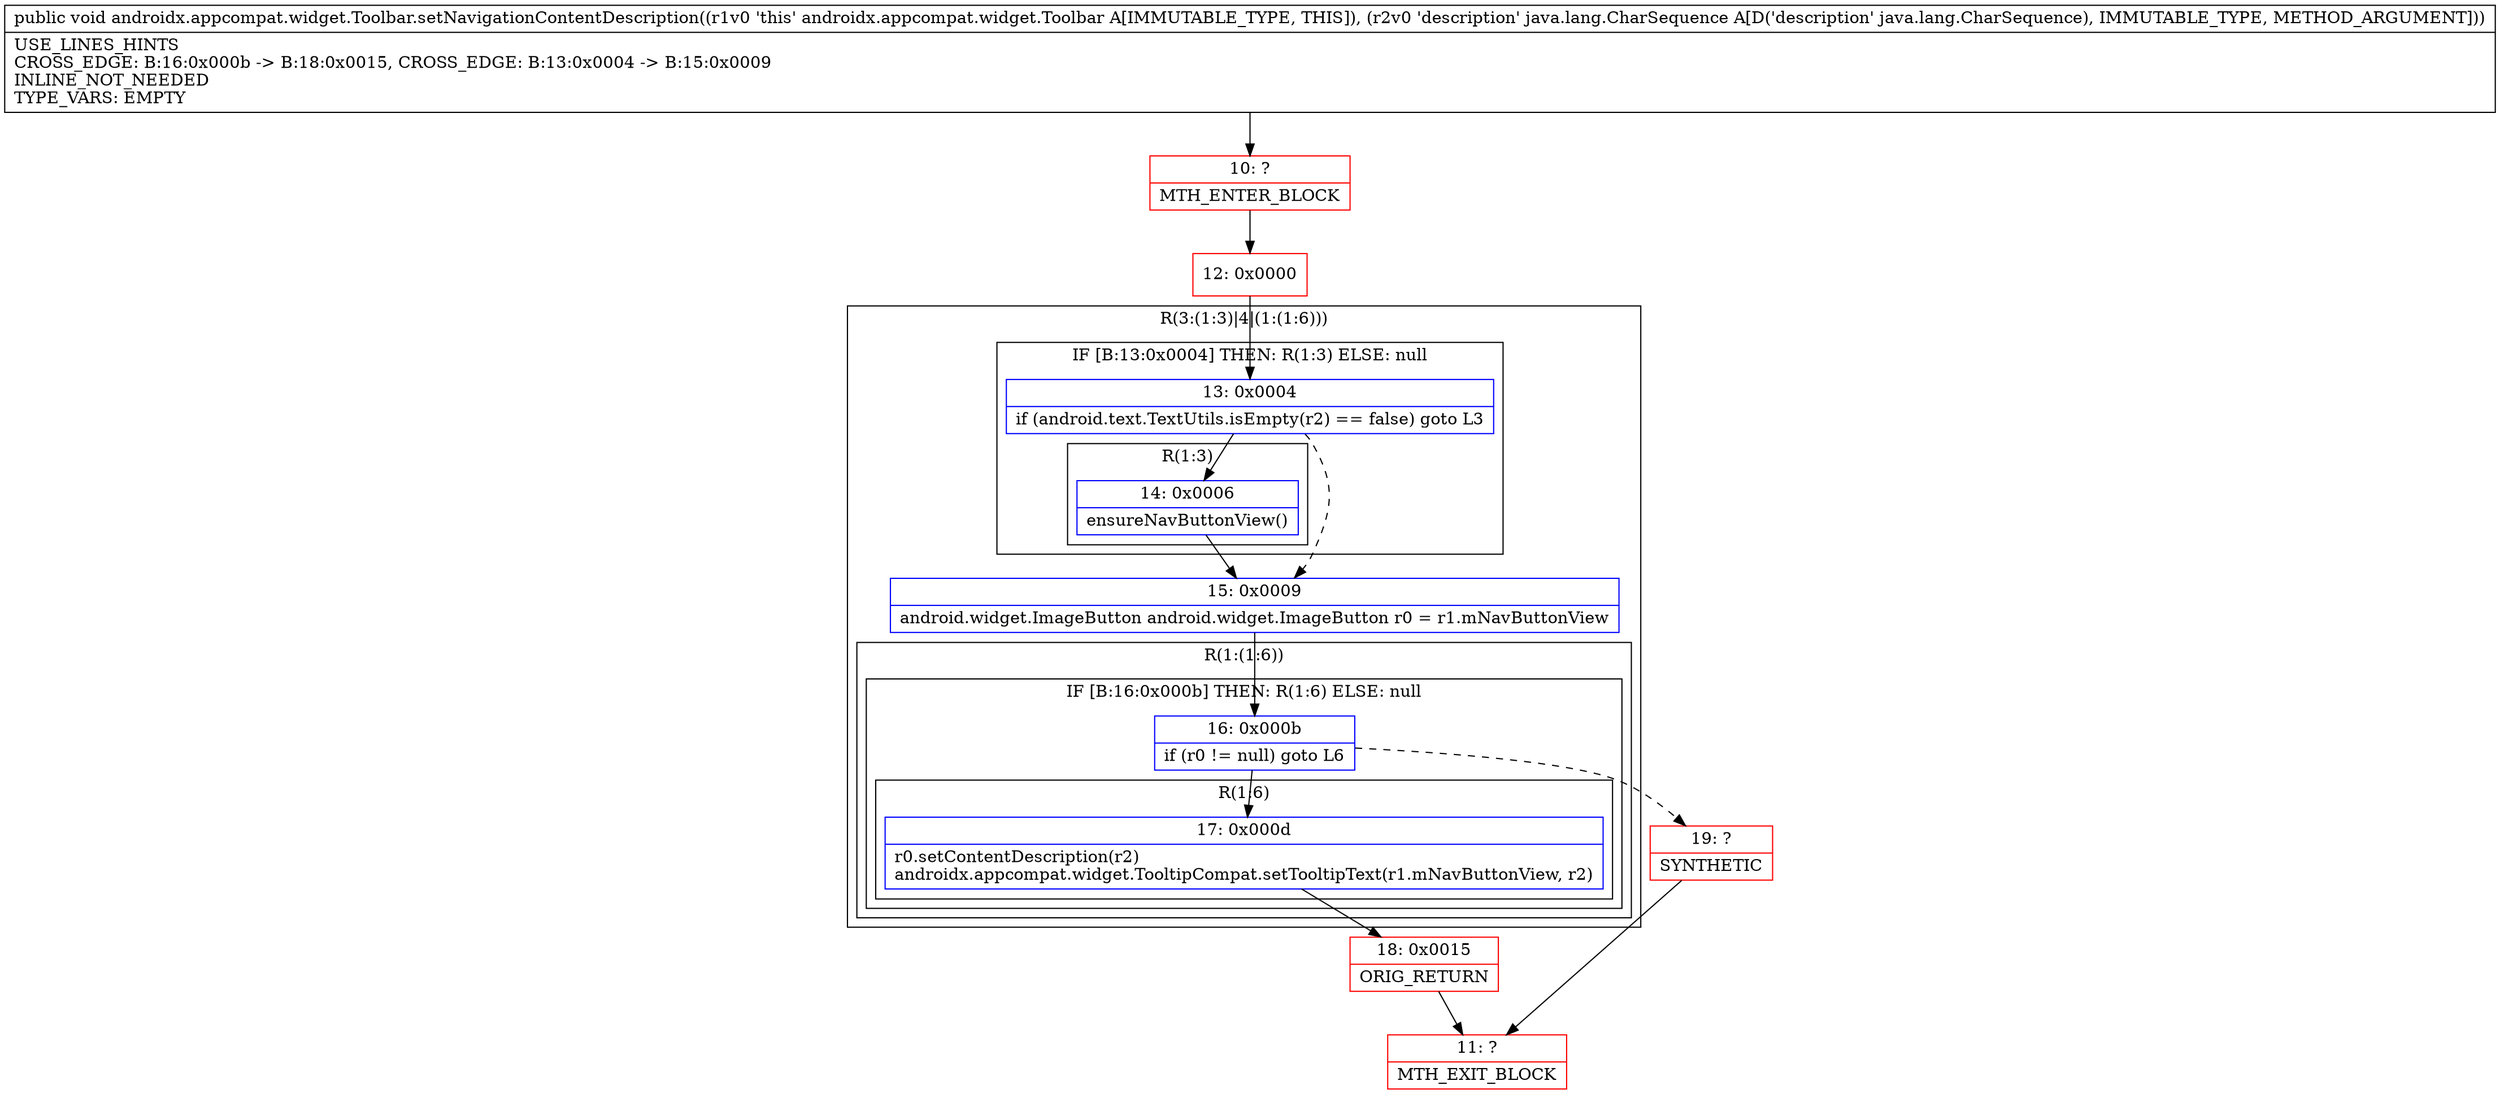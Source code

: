 digraph "CFG forandroidx.appcompat.widget.Toolbar.setNavigationContentDescription(Ljava\/lang\/CharSequence;)V" {
subgraph cluster_Region_686246082 {
label = "R(3:(1:3)|4|(1:(1:6)))";
node [shape=record,color=blue];
subgraph cluster_IfRegion_1767541423 {
label = "IF [B:13:0x0004] THEN: R(1:3) ELSE: null";
node [shape=record,color=blue];
Node_13 [shape=record,label="{13\:\ 0x0004|if (android.text.TextUtils.isEmpty(r2) == false) goto L3\l}"];
subgraph cluster_Region_1660973523 {
label = "R(1:3)";
node [shape=record,color=blue];
Node_14 [shape=record,label="{14\:\ 0x0006|ensureNavButtonView()\l}"];
}
}
Node_15 [shape=record,label="{15\:\ 0x0009|android.widget.ImageButton android.widget.ImageButton r0 = r1.mNavButtonView\l}"];
subgraph cluster_Region_1040838181 {
label = "R(1:(1:6))";
node [shape=record,color=blue];
subgraph cluster_IfRegion_1185552656 {
label = "IF [B:16:0x000b] THEN: R(1:6) ELSE: null";
node [shape=record,color=blue];
Node_16 [shape=record,label="{16\:\ 0x000b|if (r0 != null) goto L6\l}"];
subgraph cluster_Region_1970101256 {
label = "R(1:6)";
node [shape=record,color=blue];
Node_17 [shape=record,label="{17\:\ 0x000d|r0.setContentDescription(r2)\landroidx.appcompat.widget.TooltipCompat.setTooltipText(r1.mNavButtonView, r2)\l}"];
}
}
}
}
Node_10 [shape=record,color=red,label="{10\:\ ?|MTH_ENTER_BLOCK\l}"];
Node_12 [shape=record,color=red,label="{12\:\ 0x0000}"];
Node_18 [shape=record,color=red,label="{18\:\ 0x0015|ORIG_RETURN\l}"];
Node_11 [shape=record,color=red,label="{11\:\ ?|MTH_EXIT_BLOCK\l}"];
Node_19 [shape=record,color=red,label="{19\:\ ?|SYNTHETIC\l}"];
MethodNode[shape=record,label="{public void androidx.appcompat.widget.Toolbar.setNavigationContentDescription((r1v0 'this' androidx.appcompat.widget.Toolbar A[IMMUTABLE_TYPE, THIS]), (r2v0 'description' java.lang.CharSequence A[D('description' java.lang.CharSequence), IMMUTABLE_TYPE, METHOD_ARGUMENT]))  | USE_LINES_HINTS\lCROSS_EDGE: B:16:0x000b \-\> B:18:0x0015, CROSS_EDGE: B:13:0x0004 \-\> B:15:0x0009\lINLINE_NOT_NEEDED\lTYPE_VARS: EMPTY\l}"];
MethodNode -> Node_10;Node_13 -> Node_14;
Node_13 -> Node_15[style=dashed];
Node_14 -> Node_15;
Node_15 -> Node_16;
Node_16 -> Node_17;
Node_16 -> Node_19[style=dashed];
Node_17 -> Node_18;
Node_10 -> Node_12;
Node_12 -> Node_13;
Node_18 -> Node_11;
Node_19 -> Node_11;
}

